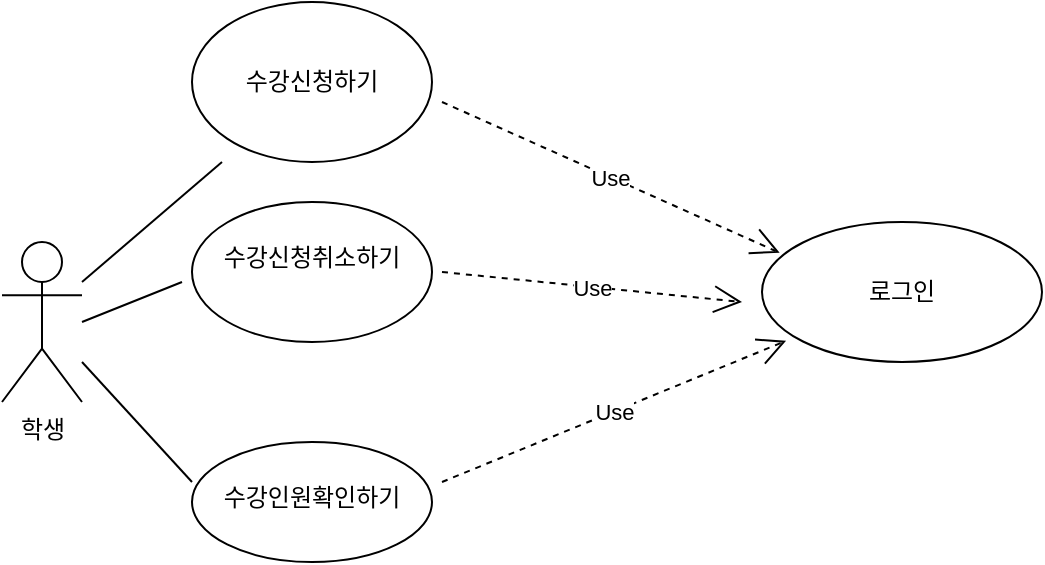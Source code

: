 <mxfile version="20.6.0" type="github">
  <diagram id="Imn3hFFf4fDGGl913a61" name="Page-1">
    <mxGraphModel dx="1038" dy="571" grid="1" gridSize="10" guides="1" tooltips="1" connect="1" arrows="1" fold="1" page="1" pageScale="1" pageWidth="850" pageHeight="1100" math="0" shadow="0">
      <root>
        <mxCell id="0" />
        <mxCell id="1" parent="0" />
        <mxCell id="LGBe43ewEKFTzgu4mhNF-1" value="학생" style="shape=umlActor;verticalLabelPosition=bottom;verticalAlign=top;html=1;" vertex="1" parent="1">
          <mxGeometry x="50" y="340" width="40" height="80" as="geometry" />
        </mxCell>
        <mxCell id="LGBe43ewEKFTzgu4mhNF-14" value="&lt;br&gt;수강신청취소하기" style="ellipse;whiteSpace=wrap;html=1;verticalAlign=top;align=center;" vertex="1" parent="1">
          <mxGeometry x="145" y="320" width="120" height="70" as="geometry" />
        </mxCell>
        <mxCell id="LGBe43ewEKFTzgu4mhNF-17" value="&lt;br&gt;수강인원확인하기" style="ellipse;whiteSpace=wrap;html=1;verticalAlign=top;" vertex="1" parent="1">
          <mxGeometry x="145" y="440" width="120" height="60" as="geometry" />
        </mxCell>
        <mxCell id="LGBe43ewEKFTzgu4mhNF-19" value="수강신청하기" style="ellipse;whiteSpace=wrap;html=1;" vertex="1" parent="1">
          <mxGeometry x="145" y="220" width="120" height="80" as="geometry" />
        </mxCell>
        <mxCell id="LGBe43ewEKFTzgu4mhNF-22" value="" style="endArrow=none;html=1;rounded=0;" edge="1" parent="1">
          <mxGeometry width="50" height="50" relative="1" as="geometry">
            <mxPoint x="160" y="300" as="sourcePoint" />
            <mxPoint x="90" y="360" as="targetPoint" />
          </mxGeometry>
        </mxCell>
        <mxCell id="LGBe43ewEKFTzgu4mhNF-24" value="" style="endArrow=none;html=1;rounded=0;" edge="1" parent="1">
          <mxGeometry width="50" height="50" relative="1" as="geometry">
            <mxPoint x="140" y="360" as="sourcePoint" />
            <mxPoint x="90" y="380" as="targetPoint" />
            <Array as="points" />
          </mxGeometry>
        </mxCell>
        <mxCell id="LGBe43ewEKFTzgu4mhNF-25" value="" style="endArrow=none;html=1;rounded=0;" edge="1" parent="1">
          <mxGeometry width="50" height="50" relative="1" as="geometry">
            <mxPoint x="90" y="400" as="sourcePoint" />
            <mxPoint x="145" y="460" as="targetPoint" />
          </mxGeometry>
        </mxCell>
        <mxCell id="LGBe43ewEKFTzgu4mhNF-31" value="Use" style="endArrow=open;endSize=12;dashed=1;html=1;rounded=0;entryX=0.086;entryY=0.849;entryDx=0;entryDy=0;entryPerimeter=0;" edge="1" parent="1" target="LGBe43ewEKFTzgu4mhNF-34">
          <mxGeometry width="160" relative="1" as="geometry">
            <mxPoint x="270" y="460" as="sourcePoint" />
            <mxPoint x="430" y="400" as="targetPoint" />
          </mxGeometry>
        </mxCell>
        <mxCell id="LGBe43ewEKFTzgu4mhNF-32" value="Use" style="endArrow=open;endSize=12;dashed=1;html=1;rounded=0;" edge="1" parent="1">
          <mxGeometry width="160" relative="1" as="geometry">
            <mxPoint x="270" y="355" as="sourcePoint" />
            <mxPoint x="420" y="370" as="targetPoint" />
          </mxGeometry>
        </mxCell>
        <mxCell id="LGBe43ewEKFTzgu4mhNF-33" value="Use" style="endArrow=open;endSize=12;dashed=1;html=1;rounded=0;entryX=0.063;entryY=0.22;entryDx=0;entryDy=0;entryPerimeter=0;" edge="1" parent="1" target="LGBe43ewEKFTzgu4mhNF-34">
          <mxGeometry width="160" relative="1" as="geometry">
            <mxPoint x="270" y="270" as="sourcePoint" />
            <mxPoint x="430" y="330" as="targetPoint" />
          </mxGeometry>
        </mxCell>
        <mxCell id="LGBe43ewEKFTzgu4mhNF-34" value="로그인" style="ellipse;whiteSpace=wrap;html=1;" vertex="1" parent="1">
          <mxGeometry x="430" y="330" width="140" height="70" as="geometry" />
        </mxCell>
      </root>
    </mxGraphModel>
  </diagram>
</mxfile>
